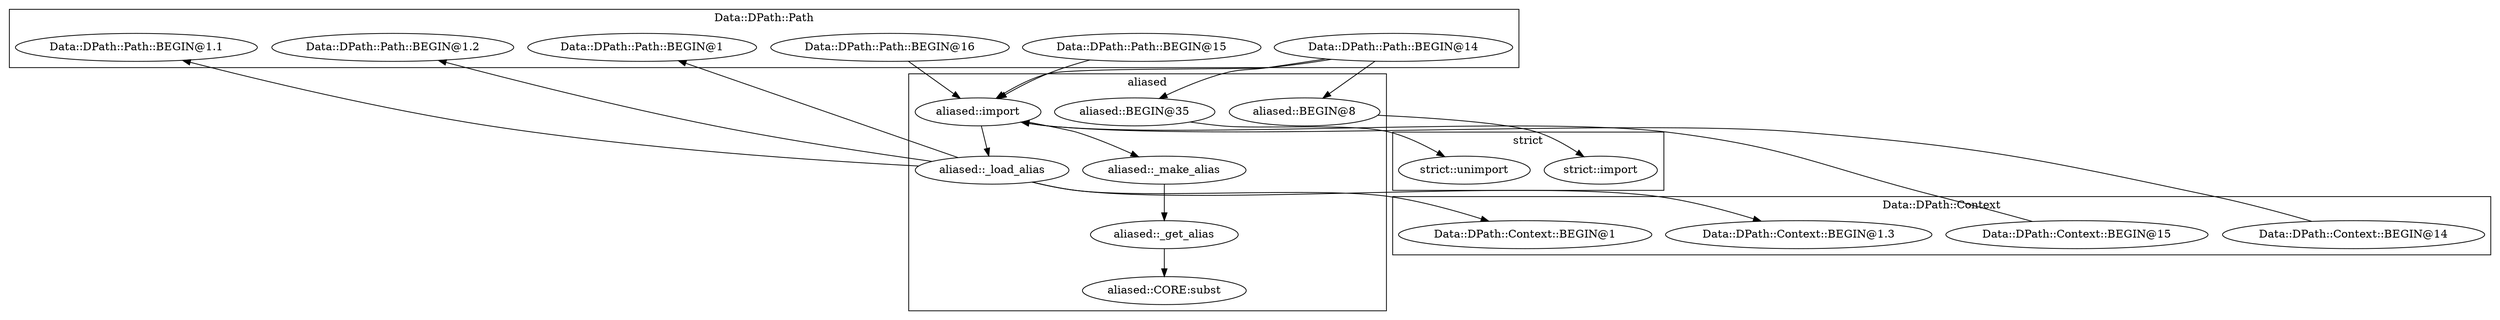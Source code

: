 digraph {
graph [overlap=false]
subgraph cluster_aliased {
	label="aliased";
	"aliased::CORE:subst";
	"aliased::_make_alias";
	"aliased::BEGIN@8";
	"aliased::_load_alias";
	"aliased::_get_alias";
	"aliased::import";
	"aliased::BEGIN@35";
}
subgraph cluster_Data_DPath_Context {
	label="Data::DPath::Context";
	"Data::DPath::Context::BEGIN@15";
	"Data::DPath::Context::BEGIN@14";
	"Data::DPath::Context::BEGIN@1";
	"Data::DPath::Context::BEGIN@1.3";
}
subgraph cluster_strict {
	label="strict";
	"strict::import";
	"strict::unimport";
}
subgraph cluster_Data_DPath_Path {
	label="Data::DPath::Path";
	"Data::DPath::Path::BEGIN@15";
	"Data::DPath::Path::BEGIN@1.1";
	"Data::DPath::Path::BEGIN@14";
	"Data::DPath::Path::BEGIN@1.2";
	"Data::DPath::Path::BEGIN@1";
	"Data::DPath::Path::BEGIN@16";
}
"Data::DPath::Path::BEGIN@14" -> "aliased::BEGIN@8";
"aliased::_load_alias" -> "Data::DPath::Path::BEGIN@1";
"Data::DPath::Path::BEGIN@14" -> "aliased::BEGIN@35";
"aliased::_load_alias" -> "Data::DPath::Path::BEGIN@1.1";
"aliased::_get_alias" -> "aliased::CORE:subst";
"aliased::import" -> "aliased::_make_alias";
"aliased::BEGIN@35" -> "strict::unimport";
"Data::DPath::Context::BEGIN@15" -> "aliased::import";
"Data::DPath::Path::BEGIN@15" -> "aliased::import";
"Data::DPath::Context::BEGIN@14" -> "aliased::import";
"Data::DPath::Path::BEGIN@14" -> "aliased::import";
"Data::DPath::Path::BEGIN@16" -> "aliased::import";
"aliased::_load_alias" -> "Data::DPath::Path::BEGIN@1.2";
"aliased::_make_alias" -> "aliased::_get_alias";
"aliased::_load_alias" -> "Data::DPath::Context::BEGIN@1";
"aliased::import" -> "aliased::_load_alias";
"aliased::_load_alias" -> "Data::DPath::Context::BEGIN@1.3";
"aliased::BEGIN@8" -> "strict::import";
}
